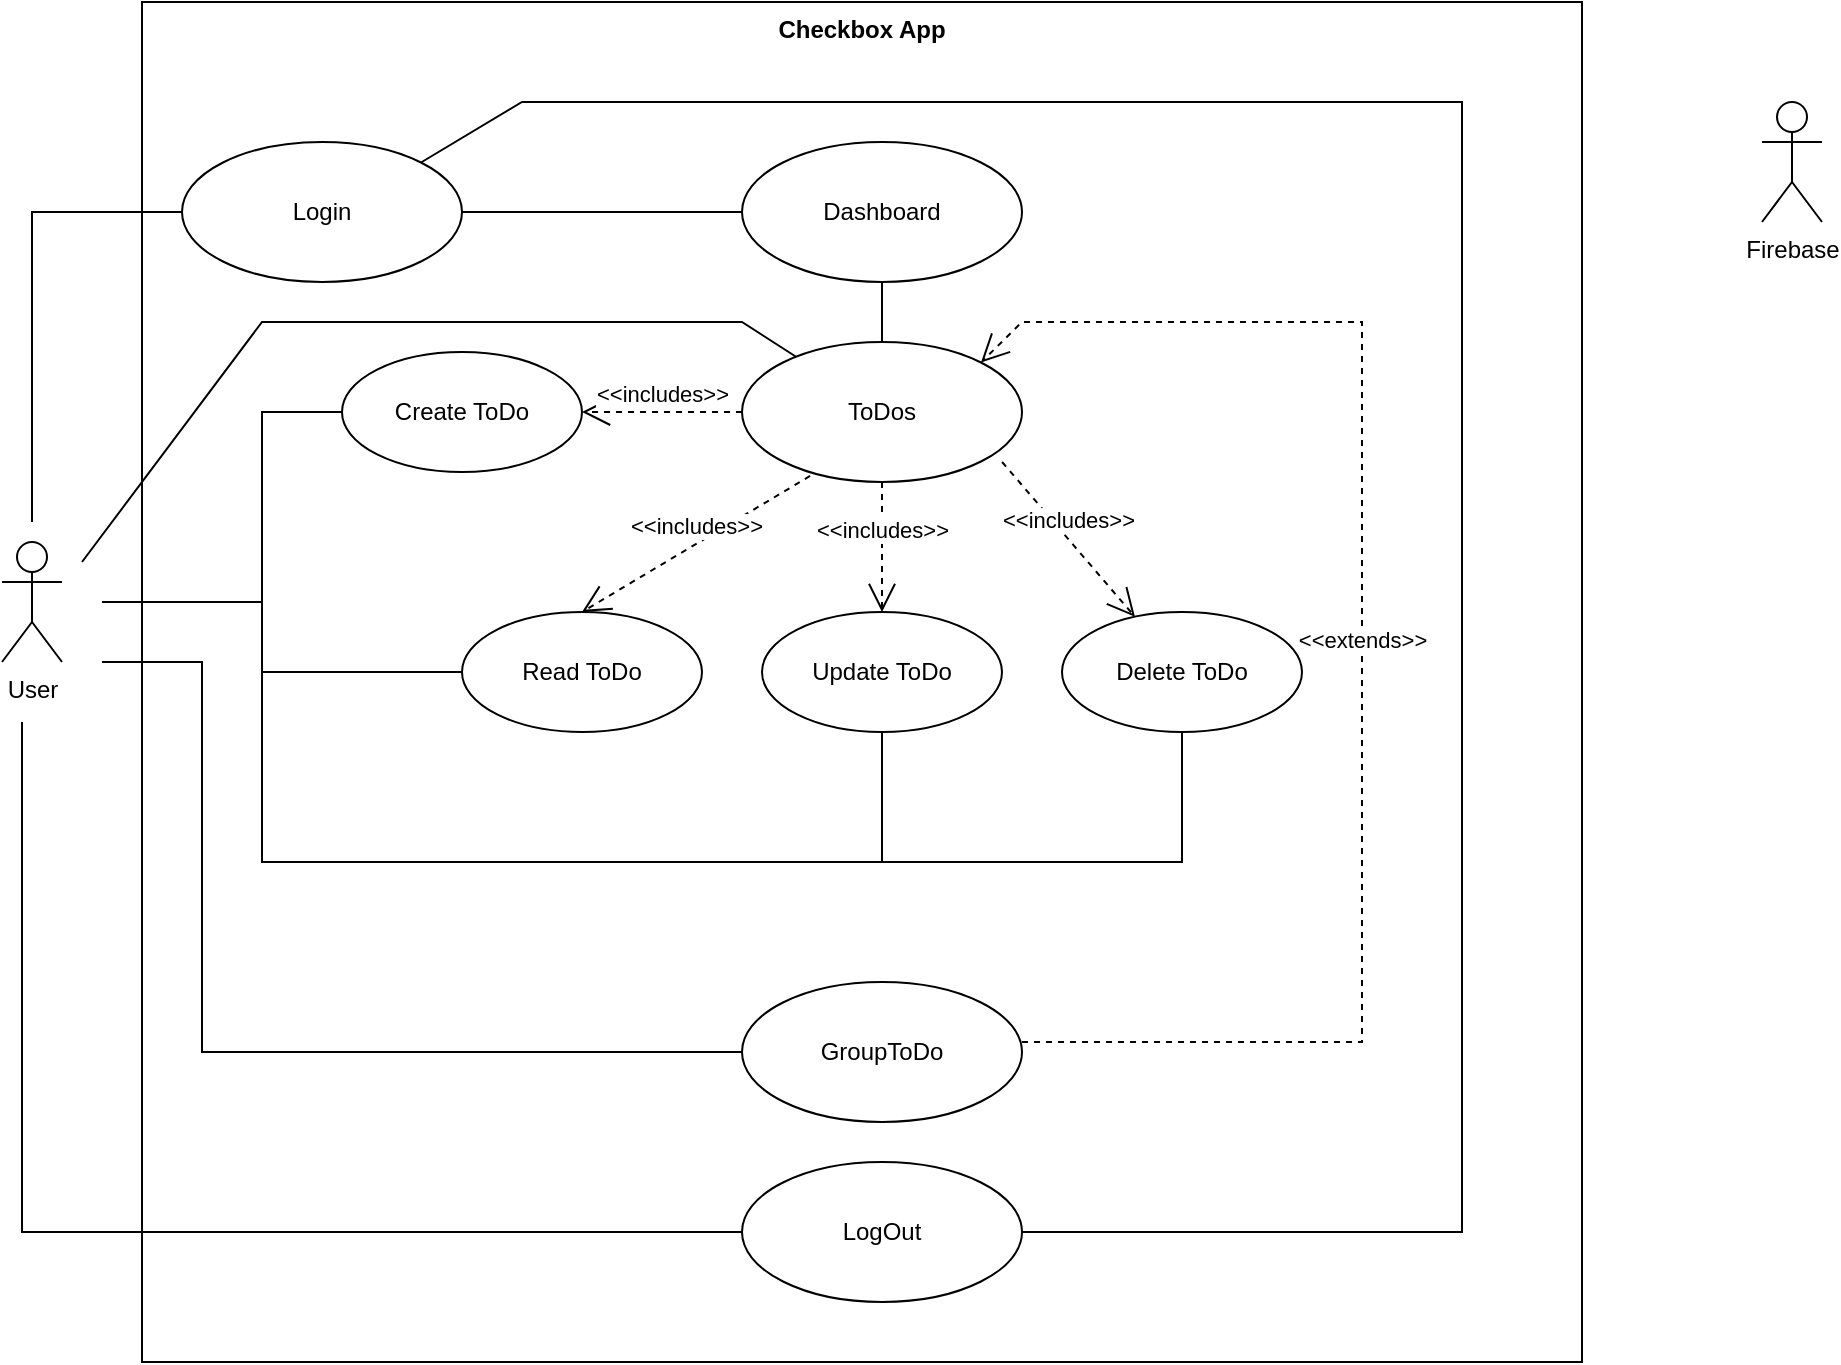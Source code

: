 <mxfile version="21.0.2" type="github">
  <diagram name="Seite-1" id="TJemyQbPq3wl4OqStQ6N">
    <mxGraphModel dx="1195" dy="2306" grid="1" gridSize="10" guides="1" tooltips="1" connect="1" arrows="1" fold="1" page="1" pageScale="1" pageWidth="1169" pageHeight="1654" math="0" shadow="0">
      <root>
        <mxCell id="0" />
        <mxCell id="1" parent="0" />
        <mxCell id="Yu1B-bsO_HYhuqAgiysn-1" value="User" style="shape=umlActor;verticalLabelPosition=bottom;verticalAlign=top;html=1;outlineConnect=0;" parent="1" vertex="1">
          <mxGeometry x="10" y="260" width="30" height="60" as="geometry" />
        </mxCell>
        <mxCell id="Yu1B-bsO_HYhuqAgiysn-5" value="Checkbox App" style="shape=rect;html=1;verticalAlign=top;fontStyle=1;whiteSpace=wrap;align=center;" parent="1" vertex="1">
          <mxGeometry x="80" y="-10" width="720" height="680" as="geometry" />
        </mxCell>
        <mxCell id="Yu1B-bsO_HYhuqAgiysn-6" value="Login" style="ellipse;whiteSpace=wrap;html=1;" parent="1" vertex="1">
          <mxGeometry x="100" y="60" width="140" height="70" as="geometry" />
        </mxCell>
        <mxCell id="Yu1B-bsO_HYhuqAgiysn-7" value="Dashboard" style="ellipse;whiteSpace=wrap;html=1;" parent="1" vertex="1">
          <mxGeometry x="380" y="60" width="140" height="70" as="geometry" />
        </mxCell>
        <mxCell id="Yu1B-bsO_HYhuqAgiysn-9" value="" style="edgeStyle=none;html=1;endArrow=none;verticalAlign=bottom;rounded=0;exitX=1;exitY=0.5;exitDx=0;exitDy=0;entryX=0;entryY=0.5;entryDx=0;entryDy=0;" parent="1" source="Yu1B-bsO_HYhuqAgiysn-6" target="Yu1B-bsO_HYhuqAgiysn-7" edge="1">
          <mxGeometry width="160" relative="1" as="geometry">
            <mxPoint x="500" y="340" as="sourcePoint" />
            <mxPoint x="660" y="340" as="targetPoint" />
          </mxGeometry>
        </mxCell>
        <mxCell id="Yu1B-bsO_HYhuqAgiysn-10" value="ToDos" style="ellipse;whiteSpace=wrap;html=1;" parent="1" vertex="1">
          <mxGeometry x="380" y="160" width="140" height="70" as="geometry" />
        </mxCell>
        <mxCell id="Yu1B-bsO_HYhuqAgiysn-11" value="" style="edgeStyle=none;html=1;endArrow=none;verticalAlign=bottom;rounded=0;exitX=0.5;exitY=1;exitDx=0;exitDy=0;entryX=0.5;entryY=0;entryDx=0;entryDy=0;" parent="1" source="Yu1B-bsO_HYhuqAgiysn-7" target="Yu1B-bsO_HYhuqAgiysn-10" edge="1">
          <mxGeometry width="160" relative="1" as="geometry">
            <mxPoint x="500" y="340" as="sourcePoint" />
            <mxPoint x="660" y="340" as="targetPoint" />
          </mxGeometry>
        </mxCell>
        <mxCell id="Yu1B-bsO_HYhuqAgiysn-13" value="Create ToDo" style="ellipse;whiteSpace=wrap;html=1;" parent="1" vertex="1">
          <mxGeometry x="180" y="165" width="120" height="60" as="geometry" />
        </mxCell>
        <mxCell id="Yu1B-bsO_HYhuqAgiysn-14" value="Read ToDo" style="ellipse;whiteSpace=wrap;html=1;" parent="1" vertex="1">
          <mxGeometry x="240" y="295" width="120" height="60" as="geometry" />
        </mxCell>
        <mxCell id="Yu1B-bsO_HYhuqAgiysn-15" value="Update ToDo" style="ellipse;whiteSpace=wrap;html=1;" parent="1" vertex="1">
          <mxGeometry x="390" y="295" width="120" height="60" as="geometry" />
        </mxCell>
        <mxCell id="Yu1B-bsO_HYhuqAgiysn-16" value="Delete ToDo" style="ellipse;whiteSpace=wrap;html=1;" parent="1" vertex="1">
          <mxGeometry x="540" y="295" width="120" height="60" as="geometry" />
        </mxCell>
        <mxCell id="Yu1B-bsO_HYhuqAgiysn-17" value="&amp;lt;&amp;lt;includes&amp;gt;&amp;gt;" style="edgeStyle=none;html=1;endArrow=open;endFill=0;endSize=12;verticalAlign=bottom;rounded=0;exitX=0;exitY=0.5;exitDx=0;exitDy=0;dashed=1;" parent="1" source="Yu1B-bsO_HYhuqAgiysn-10" target="Yu1B-bsO_HYhuqAgiysn-13" edge="1">
          <mxGeometry width="160" relative="1" as="geometry">
            <mxPoint x="500" y="340" as="sourcePoint" />
            <mxPoint x="660" y="340" as="targetPoint" />
          </mxGeometry>
        </mxCell>
        <mxCell id="Yu1B-bsO_HYhuqAgiysn-18" value="&amp;lt;&amp;lt;includes&amp;gt;&amp;gt;" style="edgeStyle=none;html=1;endArrow=open;endFill=0;endSize=12;verticalAlign=bottom;rounded=0;exitX=0.243;exitY=0.957;exitDx=0;exitDy=0;dashed=1;exitPerimeter=0;entryX=0.5;entryY=0;entryDx=0;entryDy=0;" parent="1" source="Yu1B-bsO_HYhuqAgiysn-10" target="Yu1B-bsO_HYhuqAgiysn-14" edge="1">
          <mxGeometry width="160" relative="1" as="geometry">
            <mxPoint x="411" y="243" as="sourcePoint" />
            <mxPoint x="329" y="287" as="targetPoint" />
          </mxGeometry>
        </mxCell>
        <mxCell id="Yu1B-bsO_HYhuqAgiysn-19" value="&amp;lt;&amp;lt;includes&amp;gt;&amp;gt;" style="edgeStyle=none;html=1;endArrow=open;endFill=0;endSize=12;verticalAlign=bottom;rounded=0;exitX=0.5;exitY=1;exitDx=0;exitDy=0;dashed=1;entryX=0.5;entryY=0;entryDx=0;entryDy=0;" parent="1" source="Yu1B-bsO_HYhuqAgiysn-10" target="Yu1B-bsO_HYhuqAgiysn-15" edge="1">
          <mxGeometry width="160" relative="1" as="geometry">
            <mxPoint x="562" y="260" as="sourcePoint" />
            <mxPoint x="480" y="304" as="targetPoint" />
          </mxGeometry>
        </mxCell>
        <mxCell id="Yu1B-bsO_HYhuqAgiysn-20" value="&amp;lt;&amp;lt;includes&amp;gt;&amp;gt;" style="edgeStyle=none;html=1;endArrow=open;endFill=0;endSize=12;verticalAlign=bottom;rounded=0;exitX=0.929;exitY=0.857;exitDx=0;exitDy=0;dashed=1;exitPerimeter=0;" parent="1" source="Yu1B-bsO_HYhuqAgiysn-10" target="Yu1B-bsO_HYhuqAgiysn-16" edge="1">
          <mxGeometry x="-0.005" width="160" relative="1" as="geometry">
            <mxPoint x="410" y="225" as="sourcePoint" />
            <mxPoint x="328" y="269" as="targetPoint" />
            <mxPoint as="offset" />
          </mxGeometry>
        </mxCell>
        <mxCell id="Yu1B-bsO_HYhuqAgiysn-21" value="" style="edgeStyle=none;html=1;endArrow=none;verticalAlign=bottom;rounded=0;exitX=1;exitY=0.5;exitDx=0;exitDy=0;entryX=0;entryY=0.5;entryDx=0;entryDy=0;" parent="1" target="Yu1B-bsO_HYhuqAgiysn-13" edge="1">
          <mxGeometry width="160" relative="1" as="geometry">
            <mxPoint x="60" y="290" as="sourcePoint" />
            <mxPoint x="200" y="290" as="targetPoint" />
            <Array as="points">
              <mxPoint x="140" y="290" />
              <mxPoint x="140" y="195" />
            </Array>
          </mxGeometry>
        </mxCell>
        <mxCell id="AKb8ZhRn32Vqat9RDE_g-1" value="" style="edgeStyle=none;html=1;endArrow=none;verticalAlign=bottom;rounded=0;entryX=0;entryY=0.5;entryDx=0;entryDy=0;" edge="1" parent="1" target="Yu1B-bsO_HYhuqAgiysn-14">
          <mxGeometry width="160" relative="1" as="geometry">
            <mxPoint x="140" y="290" as="sourcePoint" />
            <mxPoint x="300" y="290" as="targetPoint" />
            <Array as="points">
              <mxPoint x="140" y="325" />
            </Array>
          </mxGeometry>
        </mxCell>
        <mxCell id="AKb8ZhRn32Vqat9RDE_g-2" value="" style="edgeStyle=none;html=1;endArrow=none;verticalAlign=bottom;rounded=0;entryX=0.5;entryY=1;entryDx=0;entryDy=0;" edge="1" parent="1" target="Yu1B-bsO_HYhuqAgiysn-15">
          <mxGeometry width="160" relative="1" as="geometry">
            <mxPoint x="140" y="320" as="sourcePoint" />
            <mxPoint x="330" y="390" as="targetPoint" />
            <Array as="points">
              <mxPoint x="140" y="420" />
              <mxPoint x="450" y="420" />
            </Array>
          </mxGeometry>
        </mxCell>
        <mxCell id="AKb8ZhRn32Vqat9RDE_g-4" value="" style="edgeStyle=none;html=1;endArrow=none;verticalAlign=bottom;rounded=0;entryX=0.5;entryY=1;entryDx=0;entryDy=0;" edge="1" parent="1" target="Yu1B-bsO_HYhuqAgiysn-16">
          <mxGeometry width="160" relative="1" as="geometry">
            <mxPoint x="450" y="420" as="sourcePoint" />
            <mxPoint x="610" y="420" as="targetPoint" />
            <Array as="points">
              <mxPoint x="600" y="420" />
            </Array>
          </mxGeometry>
        </mxCell>
        <mxCell id="AKb8ZhRn32Vqat9RDE_g-5" value="" style="edgeStyle=none;html=1;endArrow=none;verticalAlign=bottom;rounded=0;" edge="1" parent="1" target="Yu1B-bsO_HYhuqAgiysn-10">
          <mxGeometry width="160" relative="1" as="geometry">
            <mxPoint x="50" y="270" as="sourcePoint" />
            <mxPoint x="360" y="140" as="targetPoint" />
            <Array as="points">
              <mxPoint x="140" y="150" />
              <mxPoint x="380" y="150" />
            </Array>
          </mxGeometry>
        </mxCell>
        <mxCell id="AKb8ZhRn32Vqat9RDE_g-6" value="GroupToDo" style="ellipse;whiteSpace=wrap;html=1;" vertex="1" parent="1">
          <mxGeometry x="380" y="480" width="140" height="70" as="geometry" />
        </mxCell>
        <mxCell id="AKb8ZhRn32Vqat9RDE_g-7" value="&amp;lt;&amp;lt;extends&amp;gt;&amp;gt;" style="edgeStyle=none;html=1;endArrow=open;endFill=0;endSize=12;verticalAlign=bottom;rounded=0;exitX=1;exitY=0.5;exitDx=0;exitDy=0;dashed=1;entryX=1;entryY=0;entryDx=0;entryDy=0;" edge="1" parent="1" target="Yu1B-bsO_HYhuqAgiysn-10">
          <mxGeometry x="-0.005" width="160" relative="1" as="geometry">
            <mxPoint x="520" y="510" as="sourcePoint" />
            <mxPoint x="598" y="612" as="targetPoint" />
            <mxPoint as="offset" />
            <Array as="points">
              <mxPoint x="690" y="510" />
              <mxPoint x="690" y="150" />
              <mxPoint x="520" y="150" />
            </Array>
          </mxGeometry>
        </mxCell>
        <mxCell id="AKb8ZhRn32Vqat9RDE_g-8" value="" style="edgeStyle=none;html=1;endArrow=none;verticalAlign=bottom;rounded=0;entryX=0;entryY=0.5;entryDx=0;entryDy=0;" edge="1" parent="1" target="Yu1B-bsO_HYhuqAgiysn-6">
          <mxGeometry width="160" relative="1" as="geometry">
            <mxPoint x="25" y="250" as="sourcePoint" />
            <mxPoint x="330" y="310" as="targetPoint" />
            <Array as="points">
              <mxPoint x="25" y="95" />
            </Array>
          </mxGeometry>
        </mxCell>
        <mxCell id="AKb8ZhRn32Vqat9RDE_g-9" value="" style="edgeStyle=none;html=1;endArrow=none;verticalAlign=bottom;rounded=0;entryX=0;entryY=0.5;entryDx=0;entryDy=0;" edge="1" parent="1" target="AKb8ZhRn32Vqat9RDE_g-6">
          <mxGeometry width="160" relative="1" as="geometry">
            <mxPoint x="60" y="320" as="sourcePoint" />
            <mxPoint x="85" y="242.5" as="targetPoint" />
            <Array as="points">
              <mxPoint x="110" y="320" />
              <mxPoint x="110" y="515" />
            </Array>
          </mxGeometry>
        </mxCell>
        <mxCell id="AKb8ZhRn32Vqat9RDE_g-10" value="LogOut" style="ellipse;whiteSpace=wrap;html=1;" vertex="1" parent="1">
          <mxGeometry x="380" y="570" width="140" height="70" as="geometry" />
        </mxCell>
        <mxCell id="AKb8ZhRn32Vqat9RDE_g-11" value="" style="edgeStyle=none;html=1;endArrow=none;verticalAlign=bottom;rounded=0;exitX=1;exitY=0;exitDx=0;exitDy=0;entryX=1;entryY=0.5;entryDx=0;entryDy=0;" edge="1" parent="1" source="Yu1B-bsO_HYhuqAgiysn-6" target="AKb8ZhRn32Vqat9RDE_g-10">
          <mxGeometry width="160" relative="1" as="geometry">
            <mxPoint x="270" y="40" as="sourcePoint" />
            <mxPoint x="410" y="40" as="targetPoint" />
            <Array as="points">
              <mxPoint x="270" y="40" />
              <mxPoint x="740" y="40" />
              <mxPoint x="740" y="605" />
            </Array>
          </mxGeometry>
        </mxCell>
        <mxCell id="AKb8ZhRn32Vqat9RDE_g-12" value="" style="edgeStyle=none;html=1;endArrow=none;verticalAlign=bottom;rounded=0;entryX=0;entryY=0.5;entryDx=0;entryDy=0;" edge="1" parent="1" target="AKb8ZhRn32Vqat9RDE_g-10">
          <mxGeometry width="160" relative="1" as="geometry">
            <mxPoint x="20" y="350" as="sourcePoint" />
            <mxPoint x="190" y="410" as="targetPoint" />
            <Array as="points">
              <mxPoint x="20" y="605" />
            </Array>
          </mxGeometry>
        </mxCell>
        <mxCell id="AKb8ZhRn32Vqat9RDE_g-14" value="Firebase" style="shape=umlActor;verticalLabelPosition=bottom;verticalAlign=top;html=1;outlineConnect=0;" vertex="1" parent="1">
          <mxGeometry x="890" y="40" width="30" height="60" as="geometry" />
        </mxCell>
      </root>
    </mxGraphModel>
  </diagram>
</mxfile>
